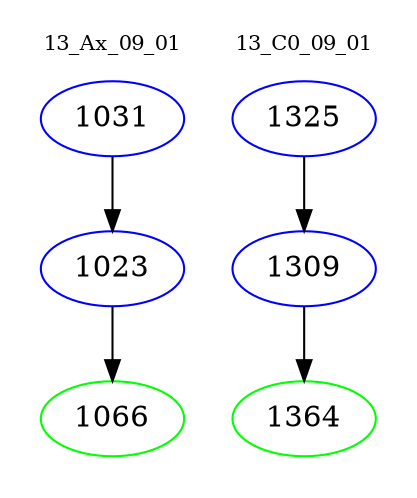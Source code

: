 digraph{
subgraph cluster_0 {
color = white
label = "13_Ax_09_01";
fontsize=10;
T0_1031 [label="1031", color="blue"]
T0_1031 -> T0_1023 [color="black"]
T0_1023 [label="1023", color="blue"]
T0_1023 -> T0_1066 [color="black"]
T0_1066 [label="1066", color="green"]
}
subgraph cluster_1 {
color = white
label = "13_C0_09_01";
fontsize=10;
T1_1325 [label="1325", color="blue"]
T1_1325 -> T1_1309 [color="black"]
T1_1309 [label="1309", color="blue"]
T1_1309 -> T1_1364 [color="black"]
T1_1364 [label="1364", color="green"]
}
}

